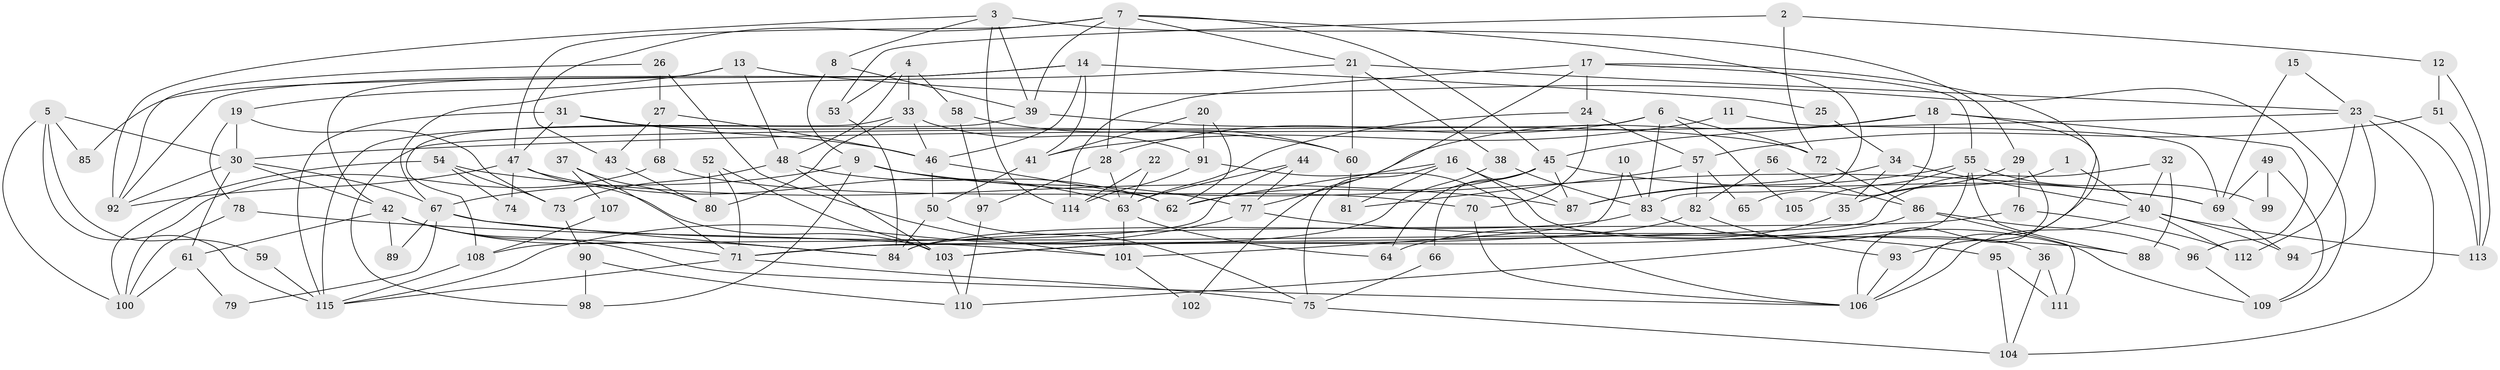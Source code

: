 // coarse degree distribution, {5: 0.14035087719298245, 2: 0.07017543859649122, 4: 0.19298245614035087, 6: 0.10526315789473684, 8: 0.03508771929824561, 7: 0.03508771929824561, 3: 0.2982456140350877, 10: 0.03508771929824561, 9: 0.03508771929824561, 15: 0.017543859649122806, 11: 0.03508771929824561}
// Generated by graph-tools (version 1.1) at 2025/52/03/04/25 21:52:19]
// undirected, 115 vertices, 230 edges
graph export_dot {
graph [start="1"]
  node [color=gray90,style=filled];
  1;
  2;
  3;
  4;
  5;
  6;
  7;
  8;
  9;
  10;
  11;
  12;
  13;
  14;
  15;
  16;
  17;
  18;
  19;
  20;
  21;
  22;
  23;
  24;
  25;
  26;
  27;
  28;
  29;
  30;
  31;
  32;
  33;
  34;
  35;
  36;
  37;
  38;
  39;
  40;
  41;
  42;
  43;
  44;
  45;
  46;
  47;
  48;
  49;
  50;
  51;
  52;
  53;
  54;
  55;
  56;
  57;
  58;
  59;
  60;
  61;
  62;
  63;
  64;
  65;
  66;
  67;
  68;
  69;
  70;
  71;
  72;
  73;
  74;
  75;
  76;
  77;
  78;
  79;
  80;
  81;
  82;
  83;
  84;
  85;
  86;
  87;
  88;
  89;
  90;
  91;
  92;
  93;
  94;
  95;
  96;
  97;
  98;
  99;
  100;
  101;
  102;
  103;
  104;
  105;
  106;
  107;
  108;
  109;
  110;
  111;
  112;
  113;
  114;
  115;
  1 -- 35;
  1 -- 40;
  2 -- 53;
  2 -- 72;
  2 -- 12;
  3 -- 39;
  3 -- 92;
  3 -- 8;
  3 -- 29;
  3 -- 114;
  4 -- 33;
  4 -- 48;
  4 -- 53;
  4 -- 58;
  5 -- 115;
  5 -- 30;
  5 -- 59;
  5 -- 85;
  5 -- 100;
  6 -- 83;
  6 -- 28;
  6 -- 72;
  6 -- 98;
  6 -- 105;
  7 -- 21;
  7 -- 45;
  7 -- 28;
  7 -- 39;
  7 -- 43;
  7 -- 47;
  7 -- 83;
  8 -- 39;
  8 -- 9;
  9 -- 67;
  9 -- 69;
  9 -- 77;
  9 -- 98;
  10 -- 83;
  10 -- 101;
  11 -- 69;
  11 -- 41;
  12 -- 113;
  12 -- 51;
  13 -- 42;
  13 -- 48;
  13 -- 19;
  13 -- 109;
  14 -- 92;
  14 -- 46;
  14 -- 25;
  14 -- 41;
  14 -- 85;
  15 -- 69;
  15 -- 23;
  16 -- 75;
  16 -- 62;
  16 -- 36;
  16 -- 81;
  16 -- 87;
  17 -- 24;
  17 -- 55;
  17 -- 93;
  17 -- 102;
  17 -- 114;
  18 -- 77;
  18 -- 106;
  18 -- 45;
  18 -- 65;
  18 -- 96;
  19 -- 30;
  19 -- 73;
  19 -- 78;
  20 -- 91;
  20 -- 62;
  20 -- 41;
  21 -- 60;
  21 -- 38;
  21 -- 23;
  21 -- 67;
  22 -- 63;
  22 -- 114;
  23 -- 30;
  23 -- 94;
  23 -- 104;
  23 -- 112;
  23 -- 113;
  24 -- 70;
  24 -- 57;
  24 -- 63;
  25 -- 34;
  26 -- 92;
  26 -- 101;
  26 -- 27;
  27 -- 46;
  27 -- 43;
  27 -- 68;
  28 -- 63;
  28 -- 97;
  29 -- 35;
  29 -- 76;
  29 -- 106;
  30 -- 61;
  30 -- 42;
  30 -- 67;
  30 -- 92;
  31 -- 47;
  31 -- 60;
  31 -- 46;
  31 -- 115;
  32 -- 71;
  32 -- 88;
  32 -- 40;
  33 -- 91;
  33 -- 46;
  33 -- 80;
  33 -- 108;
  34 -- 40;
  34 -- 87;
  34 -- 35;
  35 -- 64;
  36 -- 111;
  36 -- 104;
  37 -- 71;
  37 -- 80;
  37 -- 107;
  38 -- 83;
  38 -- 71;
  39 -- 115;
  39 -- 72;
  40 -- 112;
  40 -- 94;
  40 -- 106;
  40 -- 113;
  41 -- 50;
  42 -- 106;
  42 -- 71;
  42 -- 61;
  42 -- 84;
  42 -- 89;
  43 -- 80;
  44 -- 63;
  44 -- 77;
  44 -- 108;
  45 -- 69;
  45 -- 62;
  45 -- 64;
  45 -- 66;
  45 -- 87;
  46 -- 50;
  46 -- 62;
  47 -- 103;
  47 -- 63;
  47 -- 74;
  47 -- 92;
  48 -- 103;
  48 -- 62;
  48 -- 73;
  49 -- 69;
  49 -- 109;
  49 -- 99;
  50 -- 84;
  50 -- 75;
  51 -- 113;
  51 -- 57;
  52 -- 80;
  52 -- 71;
  52 -- 103;
  53 -- 84;
  54 -- 87;
  54 -- 73;
  54 -- 74;
  54 -- 100;
  55 -- 110;
  55 -- 87;
  55 -- 88;
  55 -- 99;
  55 -- 105;
  56 -- 86;
  56 -- 82;
  57 -- 82;
  57 -- 65;
  57 -- 81;
  58 -- 97;
  58 -- 60;
  59 -- 115;
  60 -- 81;
  61 -- 100;
  61 -- 79;
  63 -- 64;
  63 -- 101;
  66 -- 75;
  67 -- 79;
  67 -- 84;
  67 -- 88;
  67 -- 89;
  68 -- 100;
  68 -- 70;
  69 -- 94;
  70 -- 106;
  71 -- 75;
  71 -- 115;
  72 -- 86;
  73 -- 90;
  75 -- 104;
  76 -- 84;
  76 -- 112;
  77 -- 115;
  77 -- 95;
  78 -- 100;
  78 -- 101;
  82 -- 93;
  82 -- 103;
  83 -- 84;
  83 -- 109;
  86 -- 96;
  86 -- 103;
  86 -- 111;
  90 -- 98;
  90 -- 110;
  91 -- 106;
  91 -- 114;
  93 -- 106;
  95 -- 104;
  95 -- 111;
  96 -- 109;
  97 -- 110;
  101 -- 102;
  103 -- 110;
  107 -- 108;
  108 -- 115;
}
